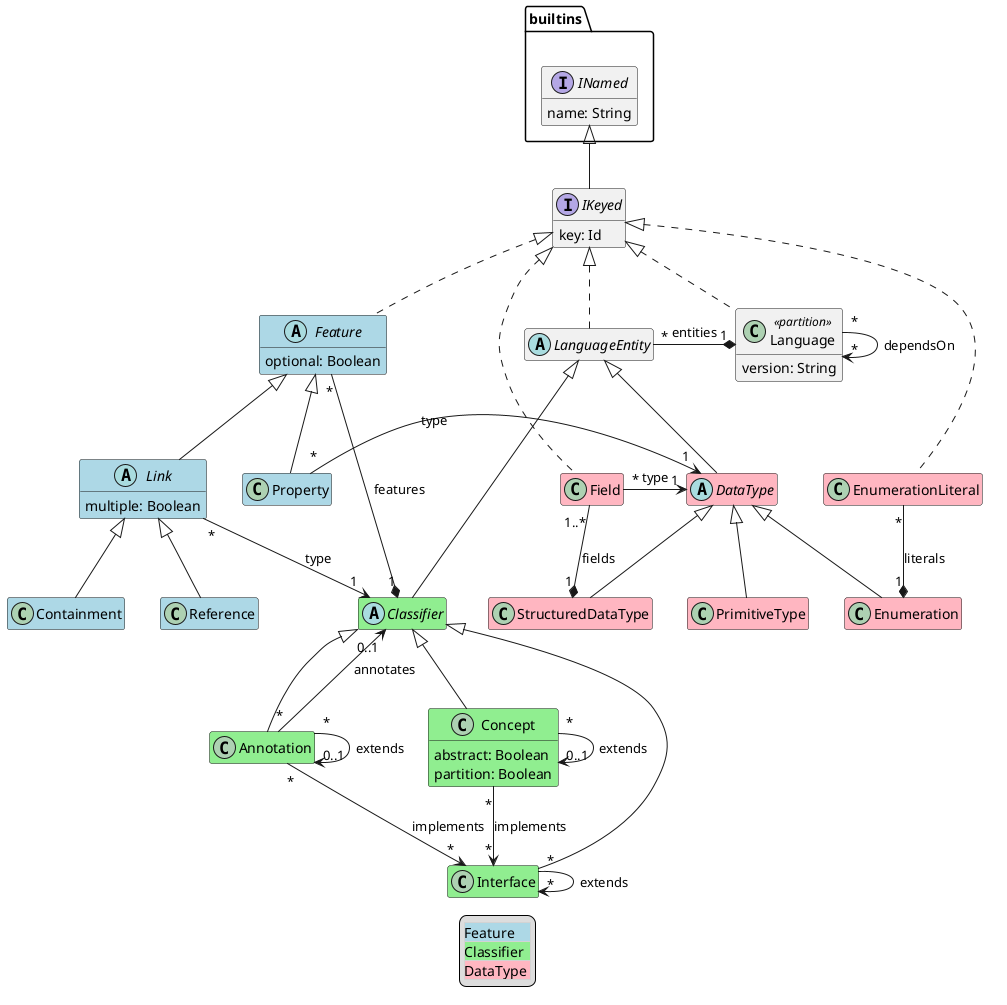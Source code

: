 @startuml
hide empty members

package builtins {
  interface builtins.INamed {
    name: String
  }
}

class Annotation #LightGreen extends Classifier

class Concept #LightGreen extends Classifier {
  abstract: Boolean
  partition: Boolean
}

class Interface #LightGreen extends Classifier

class Containment #LightBlue extends Link

abstract class DataType #LightPink extends LanguageEntity

class Enumeration #LightPink extends DataType

class EnumerationLiteral #LightPink implements IKeyed

abstract class Feature #LightBlue implements IKeyed {
  optional: Boolean
}

class Field #LightPink implements IKeyed

abstract class Classifier #LightGreen extends LanguageEntity

abstract class Link #LightBlue extends Feature {
  multiple: Boolean
}

class Language <<partition>> implements IKeyed {
  version: String
}

abstract class LanguageEntity implements IKeyed

interface IKeyed extends builtins.INamed {
  key: Id
}

class PrimitiveType #LightPink extends DataType

class Property #LightBlue extends Feature

class Reference #LightBlue extends Link

class StructuredDataType #LightPink extends DataType

' relations:

Annotation "*" --> "0..1" Classifier: annotates
Annotation "*" --> "0..1" Annotation: extends
Annotation "*" --> "*" Interface: implements

Concept "*" --> "0..1" Concept: extends
Concept "*" --> "*" Interface: implements

Interface "*" --> "*" Interface: extends

EnumerationLiteral "*" -* "1" Enumeration : literals

Feature "*" -* "1" Classifier: features

Field "*" -> "1" DataType: type

Link "*" --> "1" Classifier: type

Language "*" --> "*" Language: dependsOn
LanguageEntity "*" -* "1" Language: entities

Property "*" -> "1" DataType: type

Field "1..*" -* "1" StructuredDataType: fields

Language -[hidden]- EnumerationLiteral

legend
  <#LightGray,#LightGray>| <#LightBlue>Feature |
  | <#LightGreen>Classifier |
  | <#LightPink>DataType |
end legend
@enduml
